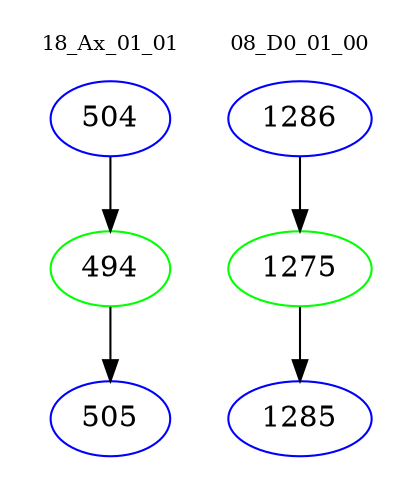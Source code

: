 digraph{
subgraph cluster_0 {
color = white
label = "18_Ax_01_01";
fontsize=10;
T0_504 [label="504", color="blue"]
T0_504 -> T0_494 [color="black"]
T0_494 [label="494", color="green"]
T0_494 -> T0_505 [color="black"]
T0_505 [label="505", color="blue"]
}
subgraph cluster_1 {
color = white
label = "08_D0_01_00";
fontsize=10;
T1_1286 [label="1286", color="blue"]
T1_1286 -> T1_1275 [color="black"]
T1_1275 [label="1275", color="green"]
T1_1275 -> T1_1285 [color="black"]
T1_1285 [label="1285", color="blue"]
}
}
